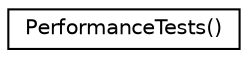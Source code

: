 digraph G
{
  edge [fontname="Helvetica",fontsize="10",labelfontname="Helvetica",labelfontsize="10"];
  node [fontname="Helvetica",fontsize="10",shape=record];
  rankdir="LR";
  Node1 [label="PerformanceTests()",height=0.2,width=0.4,color="black", fillcolor="white", style="filled",URL="$interface_performance_tests_07_08.html"];
}
